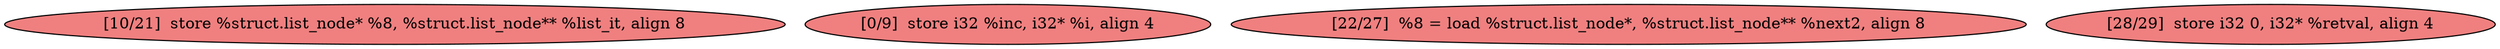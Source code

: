 
digraph G {


node33 [fillcolor=lightcoral,label="[10/21]  store %struct.list_node* %8, %struct.list_node** %list_it, align 8",shape=ellipse,style=filled ]
node32 [fillcolor=lightcoral,label="[0/9]  store i32 %inc, i32* %i, align 4",shape=ellipse,style=filled ]
node30 [fillcolor=lightcoral,label="[22/27]  %8 = load %struct.list_node*, %struct.list_node** %next2, align 8",shape=ellipse,style=filled ]
node31 [fillcolor=lightcoral,label="[28/29]  store i32 0, i32* %retval, align 4",shape=ellipse,style=filled ]



}
